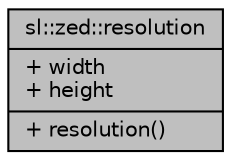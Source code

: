 digraph "sl::zed::resolution"
{
  edge [fontname="Helvetica",fontsize="10",labelfontname="Helvetica",labelfontsize="10"];
  node [fontname="Helvetica",fontsize="10",shape=record];
  Node1 [label="{sl::zed::resolution\n|+ width\l+ height\l|+ resolution()\l}",height=0.2,width=0.4,color="black", fillcolor="grey75", style="filled" fontcolor="black"];
}
